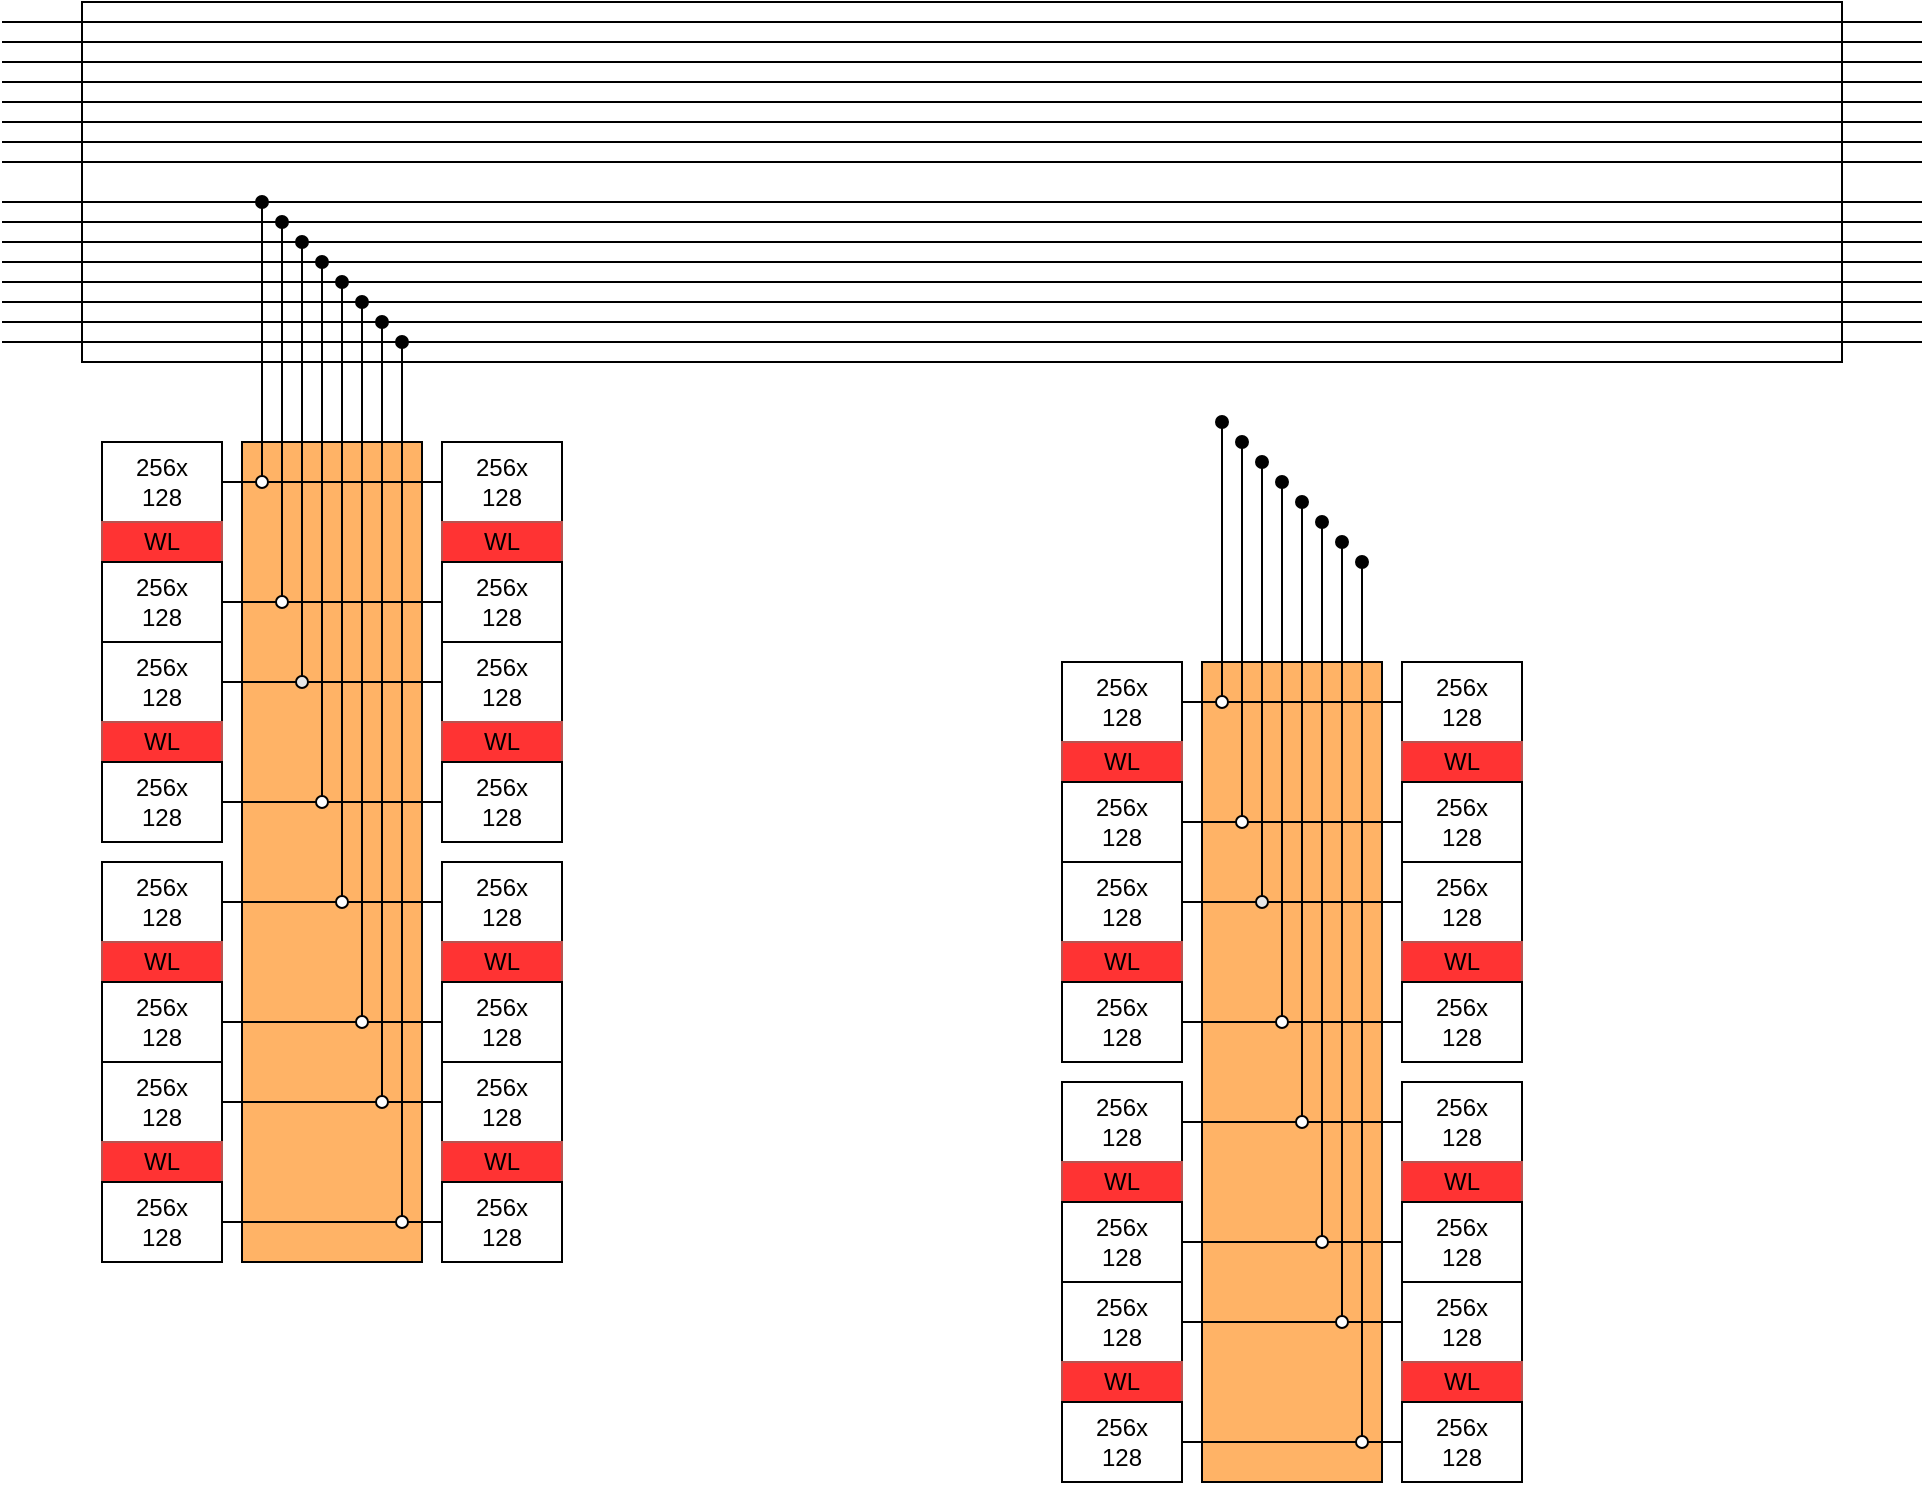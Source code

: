 <mxfile version="26.2.12">
  <diagram name="Page-1" id="Ddoi-UTif0A0S_QmjPPV">
    <mxGraphModel dx="1298" dy="756" grid="1" gridSize="10" guides="1" tooltips="1" connect="1" arrows="1" fold="1" page="1" pageScale="1" pageWidth="827" pageHeight="1169" math="0" shadow="0">
      <root>
        <mxCell id="0" />
        <mxCell id="1" parent="0" />
        <mxCell id="xGAvHEMGW50SsRfJmS0v-1" value="" style="rounded=0;whiteSpace=wrap;html=1;" vertex="1" parent="1">
          <mxGeometry x="200" y="180" width="880" height="180" as="geometry" />
        </mxCell>
        <mxCell id="xGAvHEMGW50SsRfJmS0v-26" value="" style="rounded=0;whiteSpace=wrap;html=1;fillColor=light-dark(#FFB366,#EDEDED);" vertex="1" parent="1">
          <mxGeometry x="280" y="400" width="90" height="410" as="geometry" />
        </mxCell>
        <mxCell id="xGAvHEMGW50SsRfJmS0v-43" value="" style="endArrow=none;html=1;rounded=0;" edge="1" parent="1">
          <mxGeometry width="50" height="50" relative="1" as="geometry">
            <mxPoint x="160" y="280" as="sourcePoint" />
            <mxPoint x="1120" y="280" as="targetPoint" />
          </mxGeometry>
        </mxCell>
        <mxCell id="xGAvHEMGW50SsRfJmS0v-27" style="edgeStyle=orthogonalEdgeStyle;rounded=0;orthogonalLoop=1;jettySize=auto;html=1;exitX=1;exitY=0.5;exitDx=0;exitDy=0;entryX=0;entryY=0.5;entryDx=0;entryDy=0;endArrow=none;startFill=0;" edge="1" parent="1" source="xGAvHEMGW50SsRfJmS0v-2" target="xGAvHEMGW50SsRfJmS0v-14">
          <mxGeometry relative="1" as="geometry" />
        </mxCell>
        <mxCell id="xGAvHEMGW50SsRfJmS0v-2" value="256x&lt;div&gt;128&lt;/div&gt;" style="rounded=0;whiteSpace=wrap;html=1;" vertex="1" parent="1">
          <mxGeometry x="210" y="400" width="60" height="40" as="geometry" />
        </mxCell>
        <mxCell id="xGAvHEMGW50SsRfJmS0v-3" value="WL" style="rounded=0;whiteSpace=wrap;html=1;fillColor=#FF3333;strokeColor=#b85450;" vertex="1" parent="1">
          <mxGeometry x="210" y="440" width="60" height="20" as="geometry" />
        </mxCell>
        <mxCell id="xGAvHEMGW50SsRfJmS0v-28" style="edgeStyle=orthogonalEdgeStyle;rounded=0;orthogonalLoop=1;jettySize=auto;html=1;exitX=1;exitY=0.5;exitDx=0;exitDy=0;entryX=0;entryY=0.5;entryDx=0;entryDy=0;endArrow=none;startFill=0;" edge="1" parent="1" source="xGAvHEMGW50SsRfJmS0v-4" target="xGAvHEMGW50SsRfJmS0v-16">
          <mxGeometry relative="1" as="geometry" />
        </mxCell>
        <mxCell id="xGAvHEMGW50SsRfJmS0v-4" value="256x&lt;div&gt;128&lt;/div&gt;" style="rounded=0;whiteSpace=wrap;html=1;" vertex="1" parent="1">
          <mxGeometry x="210" y="460" width="60" height="40" as="geometry" />
        </mxCell>
        <mxCell id="xGAvHEMGW50SsRfJmS0v-29" style="edgeStyle=orthogonalEdgeStyle;rounded=0;orthogonalLoop=1;jettySize=auto;html=1;exitX=1;exitY=0.5;exitDx=0;exitDy=0;entryX=0;entryY=0.5;entryDx=0;entryDy=0;endArrow=none;startFill=0;" edge="1" parent="1" source="xGAvHEMGW50SsRfJmS0v-5" target="xGAvHEMGW50SsRfJmS0v-17">
          <mxGeometry relative="1" as="geometry" />
        </mxCell>
        <mxCell id="xGAvHEMGW50SsRfJmS0v-5" value="256x&lt;div&gt;128&lt;/div&gt;" style="rounded=0;whiteSpace=wrap;html=1;" vertex="1" parent="1">
          <mxGeometry x="210" y="500" width="60" height="40" as="geometry" />
        </mxCell>
        <mxCell id="xGAvHEMGW50SsRfJmS0v-6" value="WL" style="rounded=0;whiteSpace=wrap;html=1;fillColor=#FF3333;strokeColor=#b85450;" vertex="1" parent="1">
          <mxGeometry x="210" y="540" width="60" height="20" as="geometry" />
        </mxCell>
        <mxCell id="xGAvHEMGW50SsRfJmS0v-30" style="edgeStyle=orthogonalEdgeStyle;rounded=0;orthogonalLoop=1;jettySize=auto;html=1;exitX=1;exitY=0.5;exitDx=0;exitDy=0;entryX=0;entryY=0.5;entryDx=0;entryDy=0;endArrow=none;startFill=0;" edge="1" parent="1" source="xGAvHEMGW50SsRfJmS0v-7" target="xGAvHEMGW50SsRfJmS0v-19">
          <mxGeometry relative="1" as="geometry" />
        </mxCell>
        <mxCell id="xGAvHEMGW50SsRfJmS0v-7" value="256x&lt;div&gt;128&lt;/div&gt;" style="rounded=0;whiteSpace=wrap;html=1;" vertex="1" parent="1">
          <mxGeometry x="210" y="560" width="60" height="40" as="geometry" />
        </mxCell>
        <mxCell id="xGAvHEMGW50SsRfJmS0v-31" style="edgeStyle=orthogonalEdgeStyle;rounded=0;orthogonalLoop=1;jettySize=auto;html=1;exitX=1;exitY=0.5;exitDx=0;exitDy=0;entryX=0;entryY=0.5;entryDx=0;entryDy=0;endArrow=none;startFill=0;" edge="1" parent="1" source="xGAvHEMGW50SsRfJmS0v-8" target="xGAvHEMGW50SsRfJmS0v-20">
          <mxGeometry relative="1" as="geometry" />
        </mxCell>
        <mxCell id="xGAvHEMGW50SsRfJmS0v-8" value="256x&lt;div&gt;128&lt;/div&gt;" style="rounded=0;whiteSpace=wrap;html=1;" vertex="1" parent="1">
          <mxGeometry x="210" y="610" width="60" height="40" as="geometry" />
        </mxCell>
        <mxCell id="xGAvHEMGW50SsRfJmS0v-9" value="WL" style="rounded=0;whiteSpace=wrap;html=1;fillColor=#FF3333;strokeColor=#b85450;" vertex="1" parent="1">
          <mxGeometry x="210" y="650" width="60" height="20" as="geometry" />
        </mxCell>
        <mxCell id="xGAvHEMGW50SsRfJmS0v-32" style="edgeStyle=orthogonalEdgeStyle;rounded=0;orthogonalLoop=1;jettySize=auto;html=1;exitX=1;exitY=0.5;exitDx=0;exitDy=0;entryX=0;entryY=0.5;entryDx=0;entryDy=0;endArrow=none;startFill=0;" edge="1" parent="1" source="xGAvHEMGW50SsRfJmS0v-10" target="xGAvHEMGW50SsRfJmS0v-22">
          <mxGeometry relative="1" as="geometry" />
        </mxCell>
        <mxCell id="xGAvHEMGW50SsRfJmS0v-10" value="256x&lt;div&gt;128&lt;/div&gt;" style="rounded=0;whiteSpace=wrap;html=1;" vertex="1" parent="1">
          <mxGeometry x="210" y="670" width="60" height="40" as="geometry" />
        </mxCell>
        <mxCell id="xGAvHEMGW50SsRfJmS0v-33" style="edgeStyle=orthogonalEdgeStyle;rounded=0;orthogonalLoop=1;jettySize=auto;html=1;exitX=1;exitY=0.5;exitDx=0;exitDy=0;entryX=0;entryY=0.5;entryDx=0;entryDy=0;endArrow=none;startFill=0;" edge="1" parent="1" source="xGAvHEMGW50SsRfJmS0v-11" target="xGAvHEMGW50SsRfJmS0v-23">
          <mxGeometry relative="1" as="geometry" />
        </mxCell>
        <mxCell id="xGAvHEMGW50SsRfJmS0v-11" value="256x&lt;div&gt;128&lt;/div&gt;" style="rounded=0;whiteSpace=wrap;html=1;" vertex="1" parent="1">
          <mxGeometry x="210" y="710" width="60" height="40" as="geometry" />
        </mxCell>
        <mxCell id="xGAvHEMGW50SsRfJmS0v-12" value="WL" style="rounded=0;whiteSpace=wrap;html=1;fillColor=#FF3333;strokeColor=#b85450;" vertex="1" parent="1">
          <mxGeometry x="210" y="750" width="60" height="20" as="geometry" />
        </mxCell>
        <mxCell id="xGAvHEMGW50SsRfJmS0v-34" style="edgeStyle=orthogonalEdgeStyle;rounded=0;orthogonalLoop=1;jettySize=auto;html=1;exitX=1;exitY=0.5;exitDx=0;exitDy=0;entryX=0;entryY=0.5;entryDx=0;entryDy=0;endArrow=none;startFill=0;" edge="1" parent="1" source="xGAvHEMGW50SsRfJmS0v-13" target="xGAvHEMGW50SsRfJmS0v-25">
          <mxGeometry relative="1" as="geometry" />
        </mxCell>
        <mxCell id="xGAvHEMGW50SsRfJmS0v-13" value="256x&lt;div&gt;128&lt;/div&gt;" style="rounded=0;whiteSpace=wrap;html=1;" vertex="1" parent="1">
          <mxGeometry x="210" y="770" width="60" height="40" as="geometry" />
        </mxCell>
        <mxCell id="xGAvHEMGW50SsRfJmS0v-14" value="256x&lt;div&gt;128&lt;/div&gt;" style="rounded=0;whiteSpace=wrap;html=1;" vertex="1" parent="1">
          <mxGeometry x="380" y="400" width="60" height="40" as="geometry" />
        </mxCell>
        <mxCell id="xGAvHEMGW50SsRfJmS0v-15" value="WL" style="rounded=0;whiteSpace=wrap;html=1;fillColor=#FF3333;strokeColor=#b85450;" vertex="1" parent="1">
          <mxGeometry x="380" y="440" width="60" height="20" as="geometry" />
        </mxCell>
        <mxCell id="xGAvHEMGW50SsRfJmS0v-16" value="256x&lt;div&gt;128&lt;/div&gt;" style="rounded=0;whiteSpace=wrap;html=1;" vertex="1" parent="1">
          <mxGeometry x="380" y="460" width="60" height="40" as="geometry" />
        </mxCell>
        <mxCell id="xGAvHEMGW50SsRfJmS0v-17" value="256x&lt;div&gt;128&lt;/div&gt;" style="rounded=0;whiteSpace=wrap;html=1;" vertex="1" parent="1">
          <mxGeometry x="380" y="500" width="60" height="40" as="geometry" />
        </mxCell>
        <mxCell id="xGAvHEMGW50SsRfJmS0v-18" value="WL" style="rounded=0;whiteSpace=wrap;html=1;fillColor=#FF3333;strokeColor=#b85450;" vertex="1" parent="1">
          <mxGeometry x="380" y="540" width="60" height="20" as="geometry" />
        </mxCell>
        <mxCell id="xGAvHEMGW50SsRfJmS0v-19" value="256x&lt;div&gt;128&lt;/div&gt;" style="rounded=0;whiteSpace=wrap;html=1;" vertex="1" parent="1">
          <mxGeometry x="380" y="560" width="60" height="40" as="geometry" />
        </mxCell>
        <mxCell id="xGAvHEMGW50SsRfJmS0v-20" value="256x&lt;div&gt;128&lt;/div&gt;" style="rounded=0;whiteSpace=wrap;html=1;" vertex="1" parent="1">
          <mxGeometry x="380" y="610" width="60" height="40" as="geometry" />
        </mxCell>
        <mxCell id="xGAvHEMGW50SsRfJmS0v-21" value="WL" style="rounded=0;whiteSpace=wrap;html=1;fillColor=#FF3333;strokeColor=#b85450;" vertex="1" parent="1">
          <mxGeometry x="380" y="650" width="60" height="20" as="geometry" />
        </mxCell>
        <mxCell id="xGAvHEMGW50SsRfJmS0v-22" value="256x&lt;div&gt;128&lt;/div&gt;" style="rounded=0;whiteSpace=wrap;html=1;" vertex="1" parent="1">
          <mxGeometry x="380" y="670" width="60" height="40" as="geometry" />
        </mxCell>
        <mxCell id="xGAvHEMGW50SsRfJmS0v-23" value="256x&lt;div&gt;128&lt;/div&gt;" style="rounded=0;whiteSpace=wrap;html=1;" vertex="1" parent="1">
          <mxGeometry x="380" y="710" width="60" height="40" as="geometry" />
        </mxCell>
        <mxCell id="xGAvHEMGW50SsRfJmS0v-24" value="WL" style="rounded=0;whiteSpace=wrap;html=1;fillColor=#FF3333;strokeColor=#b85450;" vertex="1" parent="1">
          <mxGeometry x="380" y="750" width="60" height="20" as="geometry" />
        </mxCell>
        <mxCell id="xGAvHEMGW50SsRfJmS0v-25" value="256x&lt;div&gt;128&lt;/div&gt;" style="rounded=0;whiteSpace=wrap;html=1;" vertex="1" parent="1">
          <mxGeometry x="380" y="770" width="60" height="40" as="geometry" />
        </mxCell>
        <mxCell id="xGAvHEMGW50SsRfJmS0v-36" value="" style="endArrow=none;html=1;rounded=0;" edge="1" parent="1">
          <mxGeometry width="50" height="50" relative="1" as="geometry">
            <mxPoint x="160" y="350" as="sourcePoint" />
            <mxPoint x="1120" y="350" as="targetPoint" />
          </mxGeometry>
        </mxCell>
        <mxCell id="xGAvHEMGW50SsRfJmS0v-37" value="" style="endArrow=none;html=1;rounded=0;" edge="1" parent="1">
          <mxGeometry width="50" height="50" relative="1" as="geometry">
            <mxPoint x="160" y="340" as="sourcePoint" />
            <mxPoint x="1120" y="340" as="targetPoint" />
          </mxGeometry>
        </mxCell>
        <mxCell id="xGAvHEMGW50SsRfJmS0v-38" value="" style="endArrow=none;html=1;rounded=0;" edge="1" parent="1">
          <mxGeometry width="50" height="50" relative="1" as="geometry">
            <mxPoint x="160" y="330" as="sourcePoint" />
            <mxPoint x="1120" y="330" as="targetPoint" />
          </mxGeometry>
        </mxCell>
        <mxCell id="xGAvHEMGW50SsRfJmS0v-39" value="" style="endArrow=none;html=1;rounded=0;" edge="1" parent="1">
          <mxGeometry width="50" height="50" relative="1" as="geometry">
            <mxPoint x="160" y="320" as="sourcePoint" />
            <mxPoint x="1120" y="320" as="targetPoint" />
          </mxGeometry>
        </mxCell>
        <mxCell id="xGAvHEMGW50SsRfJmS0v-40" value="" style="endArrow=none;html=1;rounded=0;" edge="1" parent="1">
          <mxGeometry width="50" height="50" relative="1" as="geometry">
            <mxPoint x="160" y="310" as="sourcePoint" />
            <mxPoint x="1120" y="310" as="targetPoint" />
          </mxGeometry>
        </mxCell>
        <mxCell id="xGAvHEMGW50SsRfJmS0v-41" value="" style="endArrow=none;html=1;rounded=0;" edge="1" parent="1">
          <mxGeometry width="50" height="50" relative="1" as="geometry">
            <mxPoint x="160" y="300" as="sourcePoint" />
            <mxPoint x="1120" y="300" as="targetPoint" />
          </mxGeometry>
        </mxCell>
        <mxCell id="xGAvHEMGW50SsRfJmS0v-42" value="" style="endArrow=none;html=1;rounded=0;" edge="1" parent="1">
          <mxGeometry width="50" height="50" relative="1" as="geometry">
            <mxPoint x="160" y="290" as="sourcePoint" />
            <mxPoint x="1120" y="290" as="targetPoint" />
          </mxGeometry>
        </mxCell>
        <mxCell id="xGAvHEMGW50SsRfJmS0v-45" value="" style="endArrow=oval;html=1;rounded=0;strokeColor=default;align=center;verticalAlign=middle;fontFamily=Helvetica;fontSize=11;fontColor=default;labelBackgroundColor=default;startArrow=oval;startFill=1;endFill=1;flowAnimation=0;startFillColor=#FFFFFF;" edge="1" parent="1">
          <mxGeometry width="50" height="50" relative="1" as="geometry">
            <mxPoint x="300" y="480" as="sourcePoint" />
            <mxPoint x="300" y="290" as="targetPoint" />
          </mxGeometry>
        </mxCell>
        <mxCell id="xGAvHEMGW50SsRfJmS0v-46" value="" style="endArrow=oval;html=1;rounded=0;strokeColor=default;align=center;verticalAlign=middle;fontFamily=Helvetica;fontSize=11;fontColor=default;labelBackgroundColor=default;startArrow=oval;startFill=1;endFill=1;flowAnimation=0;startFillColor=#E8E8E8;" edge="1" parent="1">
          <mxGeometry width="50" height="50" relative="1" as="geometry">
            <mxPoint x="310" y="520" as="sourcePoint" />
            <mxPoint x="310" y="300" as="targetPoint" />
          </mxGeometry>
        </mxCell>
        <mxCell id="xGAvHEMGW50SsRfJmS0v-47" value="" style="endArrow=oval;html=1;rounded=0;strokeColor=default;align=center;verticalAlign=middle;fontFamily=Helvetica;fontSize=11;fontColor=default;labelBackgroundColor=default;startArrow=oval;startFill=1;endFill=1;flowAnimation=0;startFillColor=#FFFFFF;" edge="1" parent="1">
          <mxGeometry width="50" height="50" relative="1" as="geometry">
            <mxPoint x="320" y="580" as="sourcePoint" />
            <mxPoint x="320" y="310" as="targetPoint" />
          </mxGeometry>
        </mxCell>
        <mxCell id="xGAvHEMGW50SsRfJmS0v-48" value="" style="endArrow=oval;html=1;rounded=0;strokeColor=default;align=center;verticalAlign=middle;fontFamily=Helvetica;fontSize=11;fontColor=default;labelBackgroundColor=default;startArrow=oval;startFill=1;endFill=1;flowAnimation=0;startFillColor=#FFFFFF;" edge="1" parent="1">
          <mxGeometry width="50" height="50" relative="1" as="geometry">
            <mxPoint x="330" y="630" as="sourcePoint" />
            <mxPoint x="330" y="320" as="targetPoint" />
          </mxGeometry>
        </mxCell>
        <mxCell id="xGAvHEMGW50SsRfJmS0v-49" value="" style="endArrow=oval;html=1;rounded=0;strokeColor=default;align=center;verticalAlign=middle;fontFamily=Helvetica;fontSize=11;fontColor=default;labelBackgroundColor=default;startArrow=oval;startFill=1;endFill=1;flowAnimation=0;startFillColor=#FFFFFF;" edge="1" parent="1">
          <mxGeometry width="50" height="50" relative="1" as="geometry">
            <mxPoint x="340" y="690" as="sourcePoint" />
            <mxPoint x="340" y="330" as="targetPoint" />
          </mxGeometry>
        </mxCell>
        <mxCell id="xGAvHEMGW50SsRfJmS0v-50" value="" style="endArrow=oval;html=1;rounded=0;strokeColor=default;align=center;verticalAlign=middle;fontFamily=Helvetica;fontSize=11;fontColor=default;labelBackgroundColor=default;startArrow=oval;startFill=1;endFill=1;flowAnimation=0;startFillColor=#FFFFFF;" edge="1" parent="1">
          <mxGeometry width="50" height="50" relative="1" as="geometry">
            <mxPoint x="350" y="730" as="sourcePoint" />
            <mxPoint x="350" y="340" as="targetPoint" />
          </mxGeometry>
        </mxCell>
        <mxCell id="xGAvHEMGW50SsRfJmS0v-51" value="" style="endArrow=oval;html=1;rounded=0;strokeColor=default;align=center;verticalAlign=middle;fontFamily=Helvetica;fontSize=11;fontColor=default;labelBackgroundColor=default;startArrow=oval;startFill=1;endFill=1;flowAnimation=0;startFillColor=#FFFFFF;" edge="1" parent="1">
          <mxGeometry width="50" height="50" relative="1" as="geometry">
            <mxPoint x="360" y="790" as="sourcePoint" />
            <mxPoint x="360" y="350" as="targetPoint" />
          </mxGeometry>
        </mxCell>
        <mxCell id="xGAvHEMGW50SsRfJmS0v-44" value="" style="endArrow=oval;html=1;rounded=0;startArrow=oval;startFill=1;endFill=1;flowAnimation=0;startFillColor=#FFFFFF;" edge="1" parent="1">
          <mxGeometry width="50" height="50" relative="1" as="geometry">
            <mxPoint x="290" y="420" as="sourcePoint" />
            <mxPoint x="290" y="280" as="targetPoint" />
          </mxGeometry>
        </mxCell>
        <mxCell id="xGAvHEMGW50SsRfJmS0v-56" value="" style="endArrow=none;html=1;rounded=0;" edge="1" parent="1">
          <mxGeometry width="50" height="50" relative="1" as="geometry">
            <mxPoint x="160" y="190" as="sourcePoint" />
            <mxPoint x="1120" y="190" as="targetPoint" />
          </mxGeometry>
        </mxCell>
        <mxCell id="xGAvHEMGW50SsRfJmS0v-57" value="" style="endArrow=none;html=1;rounded=0;" edge="1" parent="1">
          <mxGeometry width="50" height="50" relative="1" as="geometry">
            <mxPoint x="160" y="260" as="sourcePoint" />
            <mxPoint x="1120" y="260" as="targetPoint" />
          </mxGeometry>
        </mxCell>
        <mxCell id="xGAvHEMGW50SsRfJmS0v-58" value="" style="endArrow=none;html=1;rounded=0;" edge="1" parent="1">
          <mxGeometry width="50" height="50" relative="1" as="geometry">
            <mxPoint x="160" y="250" as="sourcePoint" />
            <mxPoint x="1120" y="250" as="targetPoint" />
          </mxGeometry>
        </mxCell>
        <mxCell id="xGAvHEMGW50SsRfJmS0v-59" value="" style="endArrow=none;html=1;rounded=0;" edge="1" parent="1">
          <mxGeometry width="50" height="50" relative="1" as="geometry">
            <mxPoint x="160" y="240" as="sourcePoint" />
            <mxPoint x="1120" y="240" as="targetPoint" />
          </mxGeometry>
        </mxCell>
        <mxCell id="xGAvHEMGW50SsRfJmS0v-60" value="" style="endArrow=none;html=1;rounded=0;" edge="1" parent="1">
          <mxGeometry width="50" height="50" relative="1" as="geometry">
            <mxPoint x="160" y="230" as="sourcePoint" />
            <mxPoint x="1120" y="230" as="targetPoint" />
          </mxGeometry>
        </mxCell>
        <mxCell id="xGAvHEMGW50SsRfJmS0v-61" value="" style="endArrow=none;html=1;rounded=0;" edge="1" parent="1">
          <mxGeometry width="50" height="50" relative="1" as="geometry">
            <mxPoint x="160" y="220" as="sourcePoint" />
            <mxPoint x="1120" y="220" as="targetPoint" />
          </mxGeometry>
        </mxCell>
        <mxCell id="xGAvHEMGW50SsRfJmS0v-62" value="" style="endArrow=none;html=1;rounded=0;" edge="1" parent="1">
          <mxGeometry width="50" height="50" relative="1" as="geometry">
            <mxPoint x="160" y="210" as="sourcePoint" />
            <mxPoint x="1120" y="210" as="targetPoint" />
          </mxGeometry>
        </mxCell>
        <mxCell id="xGAvHEMGW50SsRfJmS0v-63" value="" style="endArrow=none;html=1;rounded=0;" edge="1" parent="1">
          <mxGeometry width="50" height="50" relative="1" as="geometry">
            <mxPoint x="160" y="200" as="sourcePoint" />
            <mxPoint x="1120" y="200" as="targetPoint" />
          </mxGeometry>
        </mxCell>
        <mxCell id="xGAvHEMGW50SsRfJmS0v-106" value="" style="group;flipV=1;" vertex="1" connectable="0" parent="1">
          <mxGeometry x="690" y="390" width="230" height="530" as="geometry" />
        </mxCell>
        <mxCell id="xGAvHEMGW50SsRfJmS0v-64" value="" style="rounded=0;whiteSpace=wrap;html=1;fillColor=light-dark(#FFB366,#EDEDED);" vertex="1" parent="xGAvHEMGW50SsRfJmS0v-106">
          <mxGeometry x="70" y="120" width="90" height="410" as="geometry" />
        </mxCell>
        <mxCell id="xGAvHEMGW50SsRfJmS0v-65" style="edgeStyle=orthogonalEdgeStyle;rounded=0;orthogonalLoop=1;jettySize=auto;html=1;exitX=1;exitY=0.5;exitDx=0;exitDy=0;entryX=0;entryY=0.5;entryDx=0;entryDy=0;endArrow=none;startFill=0;" edge="1" parent="xGAvHEMGW50SsRfJmS0v-106" source="xGAvHEMGW50SsRfJmS0v-66" target="xGAvHEMGW50SsRfJmS0v-85">
          <mxGeometry relative="1" as="geometry" />
        </mxCell>
        <mxCell id="xGAvHEMGW50SsRfJmS0v-66" value="256x&lt;div&gt;128&lt;/div&gt;" style="rounded=0;whiteSpace=wrap;html=1;" vertex="1" parent="xGAvHEMGW50SsRfJmS0v-106">
          <mxGeometry y="120" width="60" height="40" as="geometry" />
        </mxCell>
        <mxCell id="xGAvHEMGW50SsRfJmS0v-67" value="WL" style="rounded=0;whiteSpace=wrap;html=1;fillColor=#FF3333;strokeColor=#b85450;" vertex="1" parent="xGAvHEMGW50SsRfJmS0v-106">
          <mxGeometry y="160" width="60" height="20" as="geometry" />
        </mxCell>
        <mxCell id="xGAvHEMGW50SsRfJmS0v-68" style="edgeStyle=orthogonalEdgeStyle;rounded=0;orthogonalLoop=1;jettySize=auto;html=1;exitX=1;exitY=0.5;exitDx=0;exitDy=0;entryX=0;entryY=0.5;entryDx=0;entryDy=0;endArrow=none;startFill=0;" edge="1" parent="xGAvHEMGW50SsRfJmS0v-106" source="xGAvHEMGW50SsRfJmS0v-69" target="xGAvHEMGW50SsRfJmS0v-87">
          <mxGeometry relative="1" as="geometry" />
        </mxCell>
        <mxCell id="xGAvHEMGW50SsRfJmS0v-69" value="256x&lt;div&gt;128&lt;/div&gt;" style="rounded=0;whiteSpace=wrap;html=1;" vertex="1" parent="xGAvHEMGW50SsRfJmS0v-106">
          <mxGeometry y="180" width="60" height="40" as="geometry" />
        </mxCell>
        <mxCell id="xGAvHEMGW50SsRfJmS0v-70" style="edgeStyle=orthogonalEdgeStyle;rounded=0;orthogonalLoop=1;jettySize=auto;html=1;exitX=1;exitY=0.5;exitDx=0;exitDy=0;entryX=0;entryY=0.5;entryDx=0;entryDy=0;endArrow=none;startFill=0;" edge="1" parent="xGAvHEMGW50SsRfJmS0v-106" source="xGAvHEMGW50SsRfJmS0v-71" target="xGAvHEMGW50SsRfJmS0v-88">
          <mxGeometry relative="1" as="geometry" />
        </mxCell>
        <mxCell id="xGAvHEMGW50SsRfJmS0v-71" value="256x&lt;div&gt;128&lt;/div&gt;" style="rounded=0;whiteSpace=wrap;html=1;" vertex="1" parent="xGAvHEMGW50SsRfJmS0v-106">
          <mxGeometry y="220" width="60" height="40" as="geometry" />
        </mxCell>
        <mxCell id="xGAvHEMGW50SsRfJmS0v-72" value="WL" style="rounded=0;whiteSpace=wrap;html=1;fillColor=#FF3333;strokeColor=#b85450;" vertex="1" parent="xGAvHEMGW50SsRfJmS0v-106">
          <mxGeometry y="260" width="60" height="20" as="geometry" />
        </mxCell>
        <mxCell id="xGAvHEMGW50SsRfJmS0v-73" style="edgeStyle=orthogonalEdgeStyle;rounded=0;orthogonalLoop=1;jettySize=auto;html=1;exitX=1;exitY=0.5;exitDx=0;exitDy=0;entryX=0;entryY=0.5;entryDx=0;entryDy=0;endArrow=none;startFill=0;" edge="1" parent="xGAvHEMGW50SsRfJmS0v-106" source="xGAvHEMGW50SsRfJmS0v-74" target="xGAvHEMGW50SsRfJmS0v-90">
          <mxGeometry relative="1" as="geometry" />
        </mxCell>
        <mxCell id="xGAvHEMGW50SsRfJmS0v-74" value="256x&lt;div&gt;128&lt;/div&gt;" style="rounded=0;whiteSpace=wrap;html=1;" vertex="1" parent="xGAvHEMGW50SsRfJmS0v-106">
          <mxGeometry y="280" width="60" height="40" as="geometry" />
        </mxCell>
        <mxCell id="xGAvHEMGW50SsRfJmS0v-75" style="edgeStyle=orthogonalEdgeStyle;rounded=0;orthogonalLoop=1;jettySize=auto;html=1;exitX=1;exitY=0.5;exitDx=0;exitDy=0;entryX=0;entryY=0.5;entryDx=0;entryDy=0;endArrow=none;startFill=0;" edge="1" parent="xGAvHEMGW50SsRfJmS0v-106" source="xGAvHEMGW50SsRfJmS0v-76" target="xGAvHEMGW50SsRfJmS0v-91">
          <mxGeometry relative="1" as="geometry" />
        </mxCell>
        <mxCell id="xGAvHEMGW50SsRfJmS0v-76" value="256x&lt;div&gt;128&lt;/div&gt;" style="rounded=0;whiteSpace=wrap;html=1;" vertex="1" parent="xGAvHEMGW50SsRfJmS0v-106">
          <mxGeometry y="330" width="60" height="40" as="geometry" />
        </mxCell>
        <mxCell id="xGAvHEMGW50SsRfJmS0v-77" value="WL" style="rounded=0;whiteSpace=wrap;html=1;fillColor=#FF3333;strokeColor=#b85450;" vertex="1" parent="xGAvHEMGW50SsRfJmS0v-106">
          <mxGeometry y="370" width="60" height="20" as="geometry" />
        </mxCell>
        <mxCell id="xGAvHEMGW50SsRfJmS0v-78" style="edgeStyle=orthogonalEdgeStyle;rounded=0;orthogonalLoop=1;jettySize=auto;html=1;exitX=1;exitY=0.5;exitDx=0;exitDy=0;entryX=0;entryY=0.5;entryDx=0;entryDy=0;endArrow=none;startFill=0;" edge="1" parent="xGAvHEMGW50SsRfJmS0v-106" source="xGAvHEMGW50SsRfJmS0v-79" target="xGAvHEMGW50SsRfJmS0v-93">
          <mxGeometry relative="1" as="geometry" />
        </mxCell>
        <mxCell id="xGAvHEMGW50SsRfJmS0v-79" value="256x&lt;div&gt;128&lt;/div&gt;" style="rounded=0;whiteSpace=wrap;html=1;" vertex="1" parent="xGAvHEMGW50SsRfJmS0v-106">
          <mxGeometry y="390" width="60" height="40" as="geometry" />
        </mxCell>
        <mxCell id="xGAvHEMGW50SsRfJmS0v-80" style="edgeStyle=orthogonalEdgeStyle;rounded=0;orthogonalLoop=1;jettySize=auto;html=1;exitX=1;exitY=0.5;exitDx=0;exitDy=0;entryX=0;entryY=0.5;entryDx=0;entryDy=0;endArrow=none;startFill=0;" edge="1" parent="xGAvHEMGW50SsRfJmS0v-106" source="xGAvHEMGW50SsRfJmS0v-81" target="xGAvHEMGW50SsRfJmS0v-94">
          <mxGeometry relative="1" as="geometry" />
        </mxCell>
        <mxCell id="xGAvHEMGW50SsRfJmS0v-81" value="256x&lt;div&gt;128&lt;/div&gt;" style="rounded=0;whiteSpace=wrap;html=1;" vertex="1" parent="xGAvHEMGW50SsRfJmS0v-106">
          <mxGeometry y="430" width="60" height="40" as="geometry" />
        </mxCell>
        <mxCell id="xGAvHEMGW50SsRfJmS0v-82" value="WL" style="rounded=0;whiteSpace=wrap;html=1;fillColor=#FF3333;strokeColor=#b85450;" vertex="1" parent="xGAvHEMGW50SsRfJmS0v-106">
          <mxGeometry y="470" width="60" height="20" as="geometry" />
        </mxCell>
        <mxCell id="xGAvHEMGW50SsRfJmS0v-83" style="edgeStyle=orthogonalEdgeStyle;rounded=0;orthogonalLoop=1;jettySize=auto;html=1;exitX=1;exitY=0.5;exitDx=0;exitDy=0;entryX=0;entryY=0.5;entryDx=0;entryDy=0;endArrow=none;startFill=0;" edge="1" parent="xGAvHEMGW50SsRfJmS0v-106" source="xGAvHEMGW50SsRfJmS0v-84" target="xGAvHEMGW50SsRfJmS0v-96">
          <mxGeometry relative="1" as="geometry" />
        </mxCell>
        <mxCell id="xGAvHEMGW50SsRfJmS0v-84" value="256x&lt;div&gt;128&lt;/div&gt;" style="rounded=0;whiteSpace=wrap;html=1;" vertex="1" parent="xGAvHEMGW50SsRfJmS0v-106">
          <mxGeometry y="490" width="60" height="40" as="geometry" />
        </mxCell>
        <mxCell id="xGAvHEMGW50SsRfJmS0v-85" value="256x&lt;div&gt;128&lt;/div&gt;" style="rounded=0;whiteSpace=wrap;html=1;" vertex="1" parent="xGAvHEMGW50SsRfJmS0v-106">
          <mxGeometry x="170" y="120" width="60" height="40" as="geometry" />
        </mxCell>
        <mxCell id="xGAvHEMGW50SsRfJmS0v-86" value="WL" style="rounded=0;whiteSpace=wrap;html=1;fillColor=#FF3333;strokeColor=#b85450;" vertex="1" parent="xGAvHEMGW50SsRfJmS0v-106">
          <mxGeometry x="170" y="160" width="60" height="20" as="geometry" />
        </mxCell>
        <mxCell id="xGAvHEMGW50SsRfJmS0v-87" value="256x&lt;div&gt;128&lt;/div&gt;" style="rounded=0;whiteSpace=wrap;html=1;" vertex="1" parent="xGAvHEMGW50SsRfJmS0v-106">
          <mxGeometry x="170" y="180" width="60" height="40" as="geometry" />
        </mxCell>
        <mxCell id="xGAvHEMGW50SsRfJmS0v-88" value="256x&lt;div&gt;128&lt;/div&gt;" style="rounded=0;whiteSpace=wrap;html=1;" vertex="1" parent="xGAvHEMGW50SsRfJmS0v-106">
          <mxGeometry x="170" y="220" width="60" height="40" as="geometry" />
        </mxCell>
        <mxCell id="xGAvHEMGW50SsRfJmS0v-89" value="WL" style="rounded=0;whiteSpace=wrap;html=1;fillColor=#FF3333;strokeColor=#b85450;" vertex="1" parent="xGAvHEMGW50SsRfJmS0v-106">
          <mxGeometry x="170" y="260" width="60" height="20" as="geometry" />
        </mxCell>
        <mxCell id="xGAvHEMGW50SsRfJmS0v-90" value="256x&lt;div&gt;128&lt;/div&gt;" style="rounded=0;whiteSpace=wrap;html=1;" vertex="1" parent="xGAvHEMGW50SsRfJmS0v-106">
          <mxGeometry x="170" y="280" width="60" height="40" as="geometry" />
        </mxCell>
        <mxCell id="xGAvHEMGW50SsRfJmS0v-91" value="256x&lt;div&gt;128&lt;/div&gt;" style="rounded=0;whiteSpace=wrap;html=1;" vertex="1" parent="xGAvHEMGW50SsRfJmS0v-106">
          <mxGeometry x="170" y="330" width="60" height="40" as="geometry" />
        </mxCell>
        <mxCell id="xGAvHEMGW50SsRfJmS0v-92" value="WL" style="rounded=0;whiteSpace=wrap;html=1;fillColor=#FF3333;strokeColor=#b85450;" vertex="1" parent="xGAvHEMGW50SsRfJmS0v-106">
          <mxGeometry x="170" y="370" width="60" height="20" as="geometry" />
        </mxCell>
        <mxCell id="xGAvHEMGW50SsRfJmS0v-93" value="256x&lt;div&gt;128&lt;/div&gt;" style="rounded=0;whiteSpace=wrap;html=1;" vertex="1" parent="xGAvHEMGW50SsRfJmS0v-106">
          <mxGeometry x="170" y="390" width="60" height="40" as="geometry" />
        </mxCell>
        <mxCell id="xGAvHEMGW50SsRfJmS0v-94" value="256x&lt;div&gt;128&lt;/div&gt;" style="rounded=0;whiteSpace=wrap;html=1;" vertex="1" parent="xGAvHEMGW50SsRfJmS0v-106">
          <mxGeometry x="170" y="430" width="60" height="40" as="geometry" />
        </mxCell>
        <mxCell id="xGAvHEMGW50SsRfJmS0v-95" value="WL" style="rounded=0;whiteSpace=wrap;html=1;fillColor=#FF3333;strokeColor=#b85450;" vertex="1" parent="xGAvHEMGW50SsRfJmS0v-106">
          <mxGeometry x="170" y="470" width="60" height="20" as="geometry" />
        </mxCell>
        <mxCell id="xGAvHEMGW50SsRfJmS0v-96" value="256x&lt;div&gt;128&lt;/div&gt;" style="rounded=0;whiteSpace=wrap;html=1;" vertex="1" parent="xGAvHEMGW50SsRfJmS0v-106">
          <mxGeometry x="170" y="490" width="60" height="40" as="geometry" />
        </mxCell>
        <mxCell id="xGAvHEMGW50SsRfJmS0v-97" value="" style="endArrow=oval;html=1;rounded=0;strokeColor=default;align=center;verticalAlign=middle;fontFamily=Helvetica;fontSize=11;fontColor=default;labelBackgroundColor=default;startArrow=oval;startFill=1;endFill=1;flowAnimation=0;startFillColor=#FFFFFF;" edge="1" parent="xGAvHEMGW50SsRfJmS0v-106">
          <mxGeometry width="50" height="50" relative="1" as="geometry">
            <mxPoint x="90" y="200" as="sourcePoint" />
            <mxPoint x="90" y="10" as="targetPoint" />
          </mxGeometry>
        </mxCell>
        <mxCell id="xGAvHEMGW50SsRfJmS0v-98" value="" style="endArrow=oval;html=1;rounded=0;strokeColor=default;align=center;verticalAlign=middle;fontFamily=Helvetica;fontSize=11;fontColor=default;labelBackgroundColor=default;startArrow=oval;startFill=1;endFill=1;flowAnimation=0;startFillColor=#E8E8E8;" edge="1" parent="xGAvHEMGW50SsRfJmS0v-106">
          <mxGeometry width="50" height="50" relative="1" as="geometry">
            <mxPoint x="100" y="240" as="sourcePoint" />
            <mxPoint x="100" y="20" as="targetPoint" />
          </mxGeometry>
        </mxCell>
        <mxCell id="xGAvHEMGW50SsRfJmS0v-99" value="" style="endArrow=oval;html=1;rounded=0;strokeColor=default;align=center;verticalAlign=middle;fontFamily=Helvetica;fontSize=11;fontColor=default;labelBackgroundColor=default;startArrow=oval;startFill=1;endFill=1;flowAnimation=0;startFillColor=#FFFFFF;" edge="1" parent="xGAvHEMGW50SsRfJmS0v-106">
          <mxGeometry width="50" height="50" relative="1" as="geometry">
            <mxPoint x="110" y="300" as="sourcePoint" />
            <mxPoint x="110" y="30" as="targetPoint" />
          </mxGeometry>
        </mxCell>
        <mxCell id="xGAvHEMGW50SsRfJmS0v-100" value="" style="endArrow=oval;html=1;rounded=0;strokeColor=default;align=center;verticalAlign=middle;fontFamily=Helvetica;fontSize=11;fontColor=default;labelBackgroundColor=default;startArrow=oval;startFill=1;endFill=1;flowAnimation=0;startFillColor=#FFFFFF;" edge="1" parent="xGAvHEMGW50SsRfJmS0v-106">
          <mxGeometry width="50" height="50" relative="1" as="geometry">
            <mxPoint x="120" y="350" as="sourcePoint" />
            <mxPoint x="120" y="40" as="targetPoint" />
          </mxGeometry>
        </mxCell>
        <mxCell id="xGAvHEMGW50SsRfJmS0v-101" value="" style="endArrow=oval;html=1;rounded=0;strokeColor=default;align=center;verticalAlign=middle;fontFamily=Helvetica;fontSize=11;fontColor=default;labelBackgroundColor=default;startArrow=oval;startFill=1;endFill=1;flowAnimation=0;startFillColor=#FFFFFF;" edge="1" parent="xGAvHEMGW50SsRfJmS0v-106">
          <mxGeometry width="50" height="50" relative="1" as="geometry">
            <mxPoint x="130" y="410" as="sourcePoint" />
            <mxPoint x="130" y="50" as="targetPoint" />
          </mxGeometry>
        </mxCell>
        <mxCell id="xGAvHEMGW50SsRfJmS0v-102" value="" style="endArrow=oval;html=1;rounded=0;strokeColor=default;align=center;verticalAlign=middle;fontFamily=Helvetica;fontSize=11;fontColor=default;labelBackgroundColor=default;startArrow=oval;startFill=1;endFill=1;flowAnimation=0;startFillColor=#FFFFFF;" edge="1" parent="xGAvHEMGW50SsRfJmS0v-106">
          <mxGeometry width="50" height="50" relative="1" as="geometry">
            <mxPoint x="140" y="450" as="sourcePoint" />
            <mxPoint x="140" y="60" as="targetPoint" />
          </mxGeometry>
        </mxCell>
        <mxCell id="xGAvHEMGW50SsRfJmS0v-103" value="" style="endArrow=oval;html=1;rounded=0;strokeColor=default;align=center;verticalAlign=middle;fontFamily=Helvetica;fontSize=11;fontColor=default;labelBackgroundColor=default;startArrow=oval;startFill=1;endFill=1;flowAnimation=0;startFillColor=#FFFFFF;" edge="1" parent="xGAvHEMGW50SsRfJmS0v-106">
          <mxGeometry width="50" height="50" relative="1" as="geometry">
            <mxPoint x="150" y="510" as="sourcePoint" />
            <mxPoint x="150" y="70" as="targetPoint" />
          </mxGeometry>
        </mxCell>
        <mxCell id="xGAvHEMGW50SsRfJmS0v-104" value="" style="endArrow=oval;html=1;rounded=0;startArrow=oval;startFill=1;endFill=1;flowAnimation=0;startFillColor=#FFFFFF;" edge="1" parent="xGAvHEMGW50SsRfJmS0v-106">
          <mxGeometry width="50" height="50" relative="1" as="geometry">
            <mxPoint x="80" y="140" as="sourcePoint" />
            <mxPoint x="80" as="targetPoint" />
          </mxGeometry>
        </mxCell>
      </root>
    </mxGraphModel>
  </diagram>
</mxfile>
